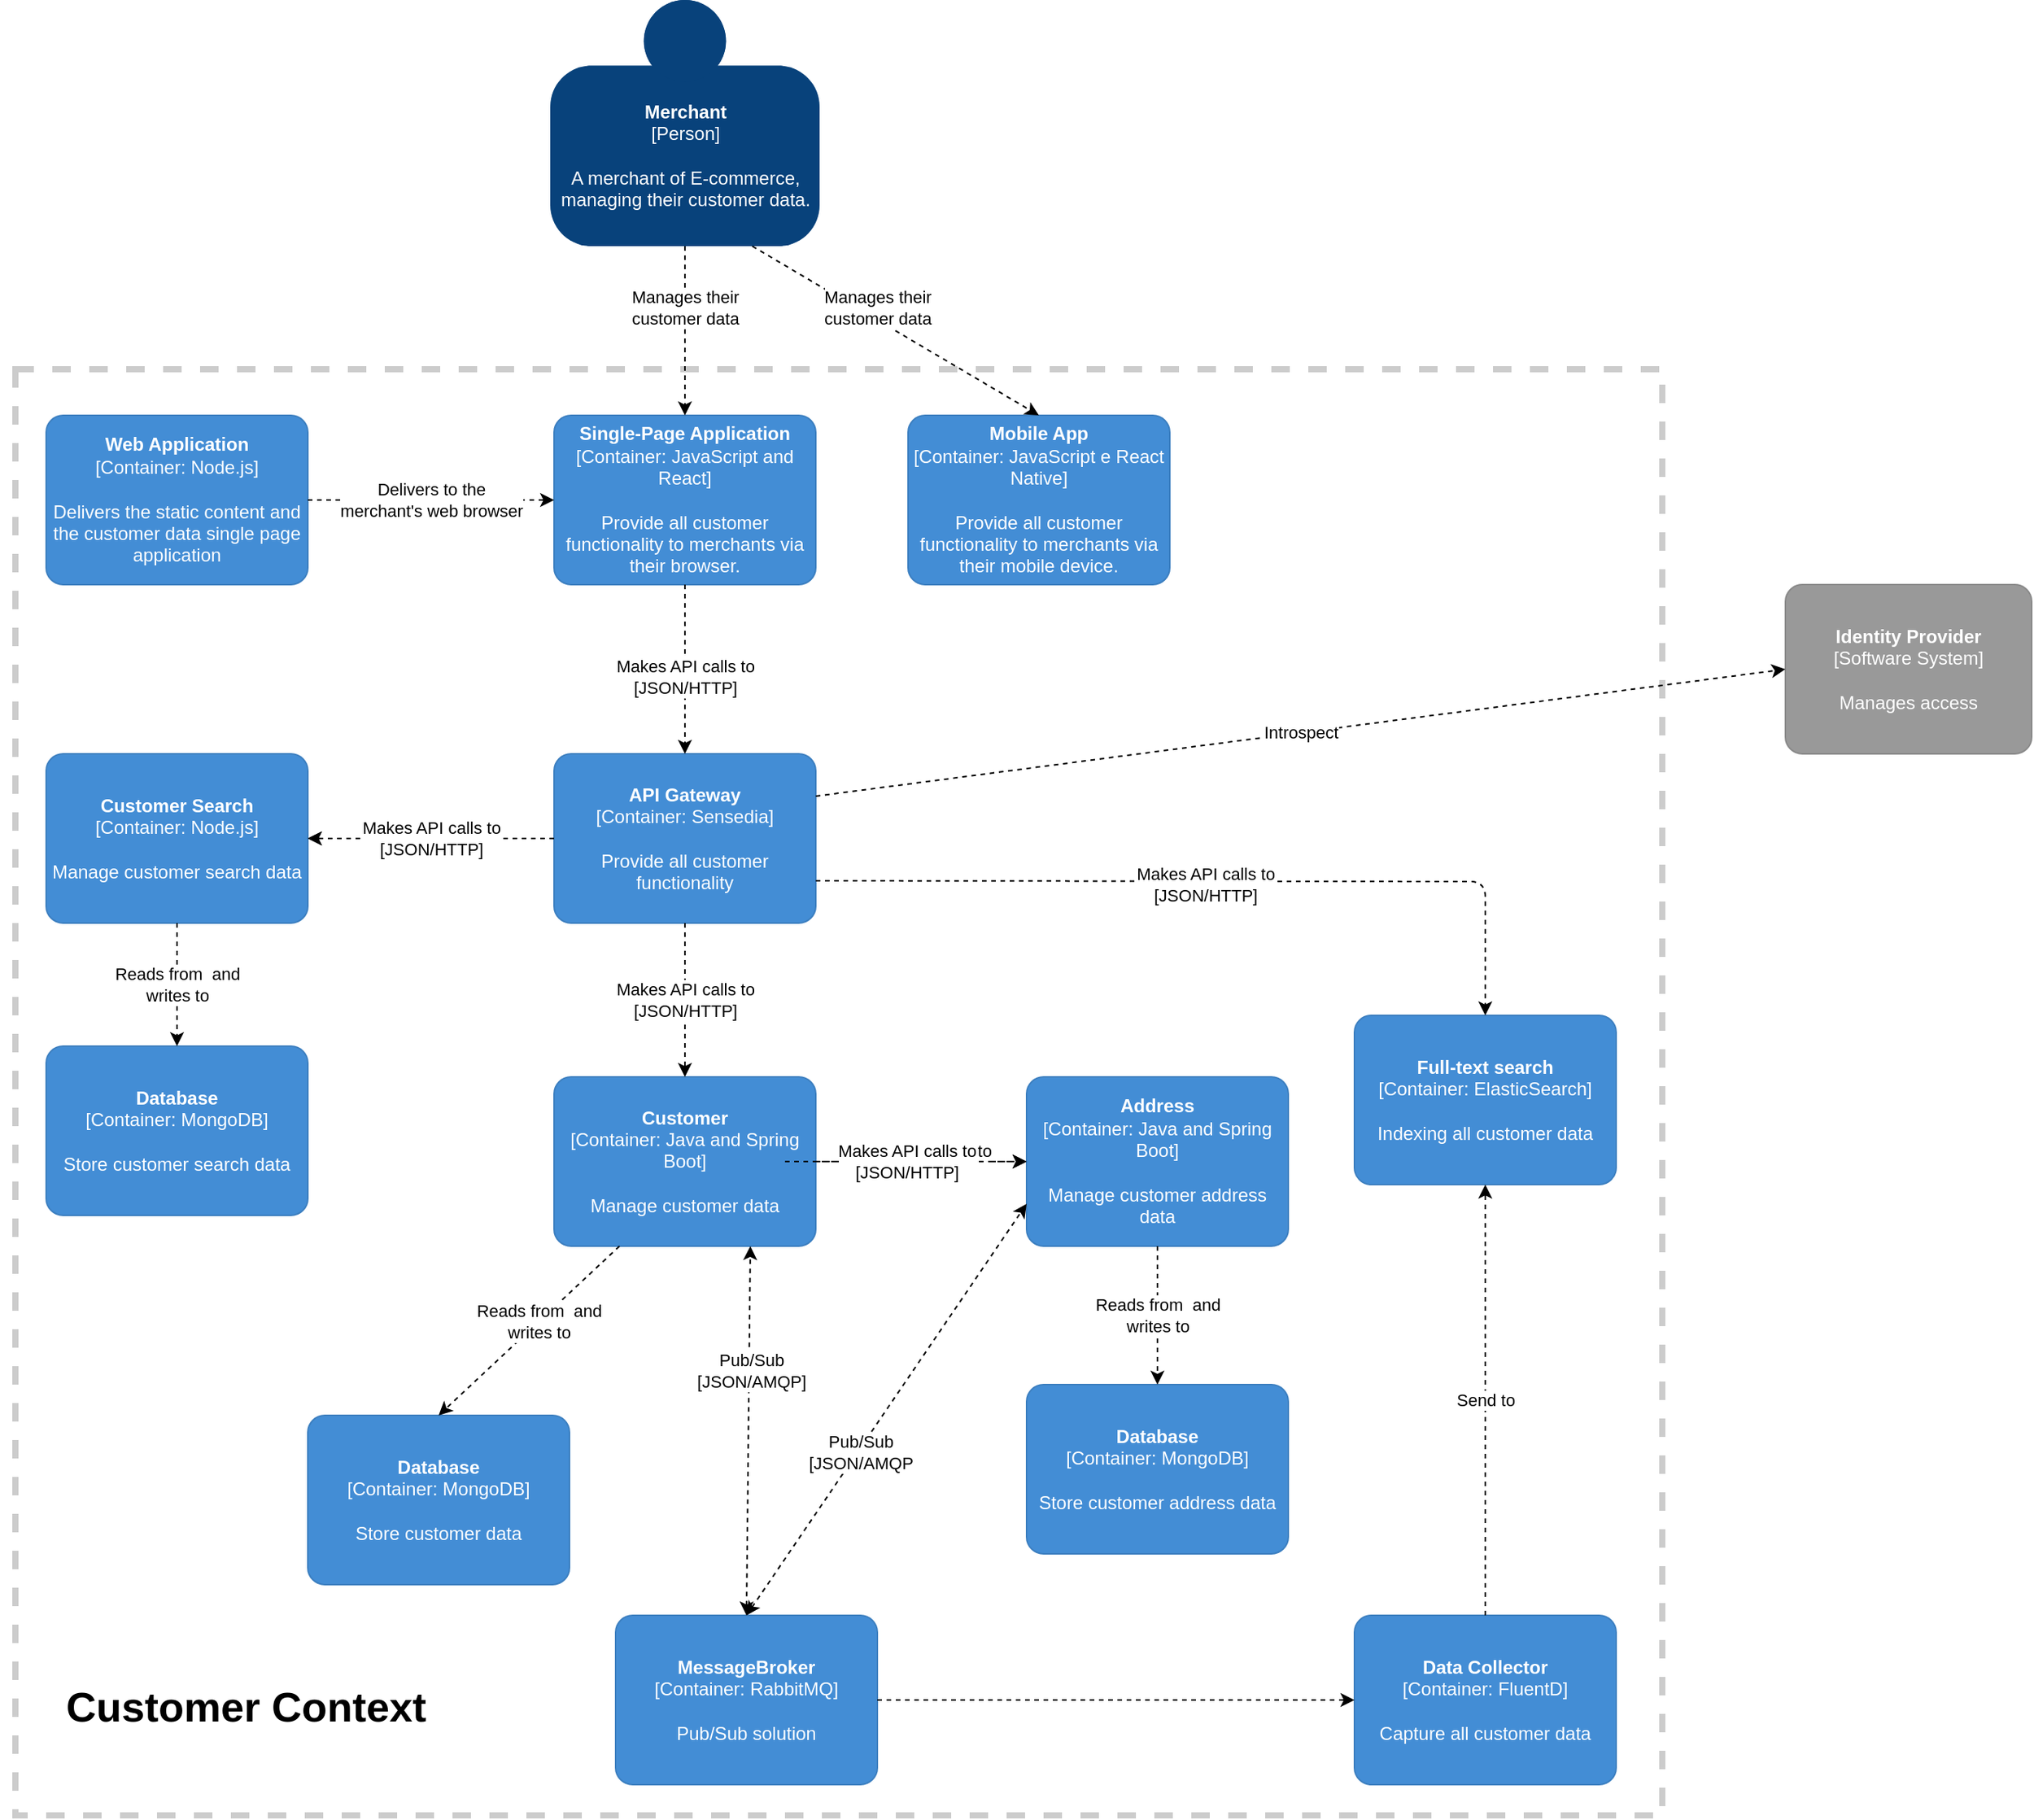 <mxfile version="14.9.6" type="device"><diagram id="EVi6C37idkVTKOaVxzYf" name="Página-1"><mxGraphModel dx="1038" dy="607" grid="1" gridSize="10" guides="1" tooltips="1" connect="1" arrows="1" fold="1" page="1" pageScale="1" pageWidth="827" pageHeight="1169" math="0" shadow="0"><root><mxCell id="0"/><mxCell id="1" parent="0"/><mxCell id="Vk4aWiDyksBkygMRStGe-37" value="" style="rounded=0;whiteSpace=wrap;html=1;fillColor=none;strokeWidth=4;dashed=1;perimeterSpacing=0;strokeColor=#CCCCCC;" parent="1" vertex="1"><mxGeometry x="20" y="270" width="1070" height="940" as="geometry"/></mxCell><object placeholders="1" c4Name="Single-Page Application" c4Type="Container" c4Technology="JavaScript and React" c4Description="Provide all customer functionality to merchants via their browser." label="&lt;b&gt;%c4Name%&lt;/b&gt;&lt;div&gt;[%c4Type%: %c4Technology%]&lt;/div&gt;&lt;br&gt;&lt;div&gt;%c4Description%&lt;/div&gt;" id="Vk4aWiDyksBkygMRStGe-1"><mxCell style="rounded=1;whiteSpace=wrap;html=1;labelBackgroundColor=none;fillColor=#438DD5;fontColor=#ffffff;align=center;arcSize=10;strokeColor=#3C7FC0;metaEdit=1;metaData={&quot;c4Type&quot;:{&quot;editable&quot;:false}};points=[[0.25,0,0],[0.5,0,0],[0.75,0,0],[1,0.25,0],[1,0.5,0],[1,0.75,0],[0.75,1,0],[0.5,1,0],[0.25,1,0],[0,0.75,0],[0,0.5,0],[0,0.25,0]];" parent="1" vertex="1"><mxGeometry x="370" y="300" width="170" height="110" as="geometry"/></mxCell></object><object c4Name="Merchant" c4Type="Person" c4Description="A merchant of E-commerce, &#10;managing their customer data." label="&lt;b&gt;%c4Name%&lt;/b&gt;&lt;div&gt;[%c4Type%]&lt;/div&gt;&lt;br&gt;&lt;div&gt;%c4Description%&lt;/div&gt;" placeholders="1" id="Vk4aWiDyksBkygMRStGe-2"><mxCell style="html=1;dashed=0;whitespace=wrap;fillColor=#08427b;strokeColor=none;fontColor=#ffffff;shape=mxgraph.c4.person;align=center;metaEdit=1;points=[[0.5,0,0],[1,0.5,0],[1,0.75,0],[0.75,1,0],[0.5,1,0],[0.25,1,0],[0,0.75,0],[0,0.5,0]];metaData={&quot;c4Type&quot;:{&quot;editable&quot;:false}};" parent="1" vertex="1"><mxGeometry x="367.5" y="30" width="175" height="160" as="geometry"/></mxCell></object><object placeholders="1" c4Name="Mobile App" c4Type="Container" c4Technology="JavaScript e React Native" c4Description="Provide all customer functionality to merchants via their mobile device." label="&lt;b&gt;%c4Name%&lt;/b&gt;&lt;div&gt;[%c4Type%: %c4Technology%]&lt;/div&gt;&lt;br&gt;&lt;div&gt;%c4Description%&lt;/div&gt;" id="Vk4aWiDyksBkygMRStGe-3"><mxCell style="rounded=1;whiteSpace=wrap;html=1;labelBackgroundColor=none;fillColor=#438DD5;fontColor=#ffffff;align=center;arcSize=10;strokeColor=#3C7FC0;metaEdit=1;metaData={&quot;c4Type&quot;:{&quot;editable&quot;:false}};points=[[0.25,0,0],[0.5,0,0],[0.75,0,0],[1,0.25,0],[1,0.5,0],[1,0.75,0],[0.75,1,0],[0.5,1,0],[0.25,1,0],[0,0.75,0],[0,0.5,0],[0,0.25,0]];" parent="1" vertex="1"><mxGeometry x="600" y="300" width="170" height="110" as="geometry"/></mxCell></object><object placeholders="1" c4Name="Web Application" c4Type="Container" c4Technology="Node.js" c4Description="Delivers the static content and the customer data single page application" label="&lt;b&gt;%c4Name%&lt;/b&gt;&lt;div&gt;[%c4Type%: %c4Technology%]&lt;/div&gt;&lt;br&gt;&lt;div&gt;%c4Description%&lt;/div&gt;" id="Vk4aWiDyksBkygMRStGe-4"><mxCell style="rounded=1;whiteSpace=wrap;html=1;labelBackgroundColor=none;fillColor=#438DD5;fontColor=#ffffff;align=center;arcSize=10;strokeColor=#3C7FC0;metaEdit=1;metaData={&quot;c4Type&quot;:{&quot;editable&quot;:false}};points=[[0.25,0,0],[0.5,0,0],[0.75,0,0],[1,0.25,0],[1,0.5,0],[1,0.75,0],[0.75,1,0],[0.5,1,0],[0.25,1,0],[0,0.75,0],[0,0.5,0],[0,0.25,0]];" parent="1" vertex="1"><mxGeometry x="40" y="300" width="170" height="110" as="geometry"/></mxCell></object><mxCell id="Vk4aWiDyksBkygMRStGe-6" value="Delivers to the &lt;br&gt;merchant's web browser" style="endArrow=classic;html=1;exitX=1;exitY=0.5;exitDx=0;exitDy=0;exitPerimeter=0;entryX=0;entryY=0.5;entryDx=0;entryDy=0;entryPerimeter=0;dashed=1;" parent="1" source="Vk4aWiDyksBkygMRStGe-4" target="Vk4aWiDyksBkygMRStGe-1" edge="1"><mxGeometry width="50" height="50" relative="1" as="geometry"><mxPoint x="250" y="470" as="sourcePoint"/><mxPoint x="300" y="420" as="targetPoint"/><mxPoint as="offset"/></mxGeometry></mxCell><mxCell id="Vk4aWiDyksBkygMRStGe-7" value="&lt;span style=&quot;color: rgb(0 , 0 , 0) ; font-family: &amp;#34;helvetica&amp;#34; ; font-size: 11px ; font-style: normal ; font-weight: 400 ; letter-spacing: normal ; text-align: center ; text-indent: 0px ; text-transform: none ; word-spacing: 0px ; background-color: rgb(255 , 255 , 255) ; display: inline ; float: none&quot;&gt;Manages their&lt;/span&gt;&lt;br style=&quot;color: rgb(0 , 0 , 0) ; font-family: &amp;#34;helvetica&amp;#34; ; font-size: 11px ; font-style: normal ; font-weight: 400 ; letter-spacing: normal ; text-align: center ; text-indent: 0px ; text-transform: none ; word-spacing: 0px&quot;&gt;&lt;span style=&quot;color: rgb(0 , 0 , 0) ; font-family: &amp;#34;helvetica&amp;#34; ; font-size: 11px ; font-style: normal ; font-weight: 400 ; letter-spacing: normal ; text-align: center ; text-indent: 0px ; text-transform: none ; word-spacing: 0px ; background-color: rgb(255 , 255 , 255) ; display: inline ; float: none&quot;&gt;customer data&lt;/span&gt;" style="endArrow=classic;html=1;dashed=1;exitX=0.5;exitY=1;exitDx=0;exitDy=0;exitPerimeter=0;entryX=0.5;entryY=0;entryDx=0;entryDy=0;entryPerimeter=0;" parent="1" source="Vk4aWiDyksBkygMRStGe-2" target="Vk4aWiDyksBkygMRStGe-1" edge="1"><mxGeometry x="-0.273" width="50" height="50" relative="1" as="geometry"><mxPoint x="590" y="260" as="sourcePoint"/><mxPoint x="640" y="210" as="targetPoint"/><Array as="points"><mxPoint x="455" y="240"/></Array><mxPoint as="offset"/></mxGeometry></mxCell><mxCell id="Vk4aWiDyksBkygMRStGe-8" value="Manages their &lt;br&gt;customer data" style="endArrow=classic;html=1;dashed=1;exitX=0.75;exitY=1;exitDx=0;exitDy=0;exitPerimeter=0;entryX=0.5;entryY=0;entryDx=0;entryDy=0;entryPerimeter=0;" parent="1" source="Vk4aWiDyksBkygMRStGe-2" target="Vk4aWiDyksBkygMRStGe-3" edge="1"><mxGeometry x="-0.165" y="7" width="50" height="50" relative="1" as="geometry"><mxPoint x="630" y="260" as="sourcePoint"/><mxPoint x="680" y="210" as="targetPoint"/><mxPoint as="offset"/></mxGeometry></mxCell><object placeholders="1" c4Name="API Gateway" c4Type="Container" c4Technology="Sensedia" c4Description="Provide all customer functionality" label="&lt;b&gt;%c4Name%&lt;/b&gt;&lt;div&gt;[%c4Type%: %c4Technology%]&lt;/div&gt;&lt;br&gt;&lt;div&gt;%c4Description%&lt;/div&gt;" id="Vk4aWiDyksBkygMRStGe-9"><mxCell style="rounded=1;whiteSpace=wrap;html=1;labelBackgroundColor=none;fillColor=#438DD5;fontColor=#ffffff;align=center;arcSize=10;strokeColor=#3C7FC0;metaEdit=1;metaData={&quot;c4Type&quot;:{&quot;editable&quot;:false}};points=[[0.25,0,0],[0.5,0,0],[0.75,0,0],[1,0.25,0],[1,0.5,0],[1,0.75,0],[0.75,1,0],[0.5,1,0],[0.25,1,0],[0,0.75,0],[0,0.5,0],[0,0.25,0]];" parent="1" vertex="1"><mxGeometry x="370" y="520" width="170" height="110" as="geometry"/></mxCell></object><mxCell id="Vk4aWiDyksBkygMRStGe-10" value="Makes API calls to&lt;br&gt;[JSON/HTTP]" style="endArrow=classic;html=1;dashed=1;exitX=0.5;exitY=1;exitDx=0;exitDy=0;exitPerimeter=0;entryX=0.5;entryY=0;entryDx=0;entryDy=0;entryPerimeter=0;" parent="1" source="Vk4aWiDyksBkygMRStGe-1" target="Vk4aWiDyksBkygMRStGe-9" edge="1"><mxGeometry x="0.091" width="50" height="50" relative="1" as="geometry"><mxPoint x="600" y="540" as="sourcePoint"/><mxPoint x="650" y="490" as="targetPoint"/><mxPoint as="offset"/></mxGeometry></mxCell><object placeholders="1" c4Name="Identity Provider" c4Type="Software System" c4Description="Manages access" label="&lt;b&gt;%c4Name%&lt;/b&gt;&lt;div&gt;[%c4Type%]&lt;/div&gt;&lt;br&gt;&lt;div&gt;%c4Description%&lt;/div&gt;" id="Vk4aWiDyksBkygMRStGe-11"><mxCell style="rounded=1;whiteSpace=wrap;html=1;labelBackgroundColor=none;fillColor=#999999;fontColor=#ffffff;align=center;arcSize=10;strokeColor=#8A8A8A;metaEdit=1;metaData={&quot;c4Type&quot;:{&quot;editable&quot;:false}};points=[[0.25,0,0],[0.5,0,0],[0.75,0,0],[1,0.25,0],[1,0.5,0],[1,0.75,0],[0.75,1,0],[0.5,1,0],[0.25,1,0],[0,0.75,0],[0,0.5,0],[0,0.25,0]];" parent="1" vertex="1"><mxGeometry x="1170" y="410" width="160" height="110.0" as="geometry"/></mxCell></object><mxCell id="Vk4aWiDyksBkygMRStGe-12" value="Introspect" style="endArrow=classic;html=1;dashed=1;exitX=1;exitY=0.25;exitDx=0;exitDy=0;exitPerimeter=0;entryX=0;entryY=0.5;entryDx=0;entryDy=0;entryPerimeter=0;" parent="1" source="Vk4aWiDyksBkygMRStGe-9" target="Vk4aWiDyksBkygMRStGe-11" edge="1"><mxGeometry width="50" height="50" relative="1" as="geometry"><mxPoint x="630" y="570" as="sourcePoint"/><mxPoint x="680" y="520" as="targetPoint"/></mxGeometry></mxCell><object placeholders="1" c4Name="Customer" c4Type="Container" c4Technology="Java and Spring Boot" c4Description="Manage customer data" label="&lt;b&gt;%c4Name%&lt;/b&gt;&lt;div&gt;[%c4Type%: %c4Technology%]&lt;/div&gt;&lt;br&gt;&lt;div&gt;%c4Description%&lt;/div&gt;" id="Vk4aWiDyksBkygMRStGe-13"><mxCell style="rounded=1;whiteSpace=wrap;html=1;labelBackgroundColor=none;fillColor=#438DD5;fontColor=#ffffff;align=center;arcSize=10;strokeColor=#3C7FC0;metaEdit=1;metaData={&quot;c4Type&quot;:{&quot;editable&quot;:false}};points=[[0.25,0,0],[0.5,0,0],[0.75,0,0],[1,0.25,0],[1,0.5,0],[1,0.75,0],[0.75,1,0],[0.5,1,0],[0.25,1,0],[0,0.75,0],[0,0.5,0],[0,0.25,0]];" parent="1" vertex="1"><mxGeometry x="370" y="730" width="170" height="110" as="geometry"/></mxCell></object><object placeholders="1" c4Name="Database" c4Type="Container" c4Technology="MongoDB" c4Description="Store customer data" label="&lt;b&gt;%c4Name%&lt;/b&gt;&lt;div&gt;[%c4Type%: %c4Technology%]&lt;/div&gt;&lt;br&gt;&lt;div&gt;%c4Description%&lt;/div&gt;" id="Vk4aWiDyksBkygMRStGe-14"><mxCell style="rounded=1;whiteSpace=wrap;html=1;labelBackgroundColor=none;fillColor=#438DD5;fontColor=#ffffff;align=center;arcSize=10;strokeColor=#3C7FC0;metaEdit=1;metaData={&quot;c4Type&quot;:{&quot;editable&quot;:false}};points=[[0.25,0,0],[0.5,0,0],[0.75,0,0],[1,0.25,0],[1,0.5,0],[1,0.75,0],[0.75,1,0],[0.5,1,0],[0.25,1,0],[0,0.75,0],[0,0.5,0],[0,0.25,0]];" parent="1" vertex="1"><mxGeometry x="210" y="950" width="170" height="110" as="geometry"/></mxCell></object><mxCell id="Vk4aWiDyksBkygMRStGe-15" value="Reads from&amp;nbsp; and &lt;br&gt;writes to" style="endArrow=classic;html=1;dashed=1;exitX=0.25;exitY=1;exitDx=0;exitDy=0;exitPerimeter=0;entryX=0.5;entryY=0;entryDx=0;entryDy=0;entryPerimeter=0;" parent="1" source="Vk4aWiDyksBkygMRStGe-13" target="Vk4aWiDyksBkygMRStGe-14" edge="1"><mxGeometry x="-0.111" width="50" height="50" relative="1" as="geometry"><mxPoint x="627.5" y="910" as="sourcePoint"/><mxPoint x="677.5" y="860" as="targetPoint"/><mxPoint as="offset"/></mxGeometry></mxCell><mxCell id="Vk4aWiDyksBkygMRStGe-16" value="&lt;span style=&quot;color: rgb(0 , 0 , 0) ; font-family: &amp;#34;helvetica&amp;#34; ; font-size: 11px ; font-style: normal ; font-weight: 400 ; letter-spacing: normal ; text-align: center ; text-indent: 0px ; text-transform: none ; word-spacing: 0px ; background-color: rgb(255 , 255 , 255) ; display: inline ; float: none&quot;&gt;Makes API calls to&lt;/span&gt;&lt;br style=&quot;color: rgb(0 , 0 , 0) ; font-family: &amp;#34;helvetica&amp;#34; ; font-size: 11px ; font-style: normal ; font-weight: 400 ; letter-spacing: normal ; text-align: center ; text-indent: 0px ; text-transform: none ; word-spacing: 0px&quot;&gt;&lt;span style=&quot;color: rgb(0 , 0 , 0) ; font-family: &amp;#34;helvetica&amp;#34; ; font-size: 11px ; font-style: normal ; font-weight: 400 ; letter-spacing: normal ; text-align: center ; text-indent: 0px ; text-transform: none ; word-spacing: 0px ; background-color: rgb(255 , 255 , 255) ; display: inline ; float: none&quot;&gt;[JSON/HTTP]&lt;/span&gt;" style="endArrow=classic;html=1;dashed=1;exitX=0.5;exitY=1;exitDx=0;exitDy=0;exitPerimeter=0;entryX=0.5;entryY=0;entryDx=0;entryDy=0;entryPerimeter=0;" parent="1" source="Vk4aWiDyksBkygMRStGe-9" target="Vk4aWiDyksBkygMRStGe-13" edge="1"><mxGeometry width="50" height="50" relative="1" as="geometry"><mxPoint x="620" y="750" as="sourcePoint"/><mxPoint x="670" y="700" as="targetPoint"/><mxPoint as="offset"/></mxGeometry></mxCell><object placeholders="1" c4Name="Customer Search" c4Type="Container" c4Technology="Node.js" c4Description="Manage customer search data" label="&lt;b&gt;%c4Name%&lt;/b&gt;&lt;div&gt;[%c4Type%: %c4Technology%]&lt;/div&gt;&lt;br&gt;&lt;div&gt;%c4Description%&lt;/div&gt;" id="Vk4aWiDyksBkygMRStGe-17"><mxCell style="rounded=1;whiteSpace=wrap;html=1;labelBackgroundColor=none;fillColor=#438DD5;fontColor=#ffffff;align=center;arcSize=10;strokeColor=#3C7FC0;metaEdit=1;metaData={&quot;c4Type&quot;:{&quot;editable&quot;:false}};points=[[0.25,0,0],[0.5,0,0],[0.75,0,0],[1,0.25,0],[1,0.5,0],[1,0.75,0],[0.75,1,0],[0.5,1,0],[0.25,1,0],[0,0.75,0],[0,0.5,0],[0,0.25,0]];" parent="1" vertex="1"><mxGeometry x="40" y="520" width="170" height="110" as="geometry"/></mxCell></object><mxCell id="Vk4aWiDyksBkygMRStGe-18" value="&#10;&#10;&lt;span style=&quot;color: rgb(0, 0, 0); font-size: 11px; font-style: normal; font-weight: 400; letter-spacing: normal; text-align: center; text-indent: 0px; text-transform: none; word-spacing: 0px; background-color: rgb(255, 255, 255); font-family: helvetica; display: inline; float: none;&quot;&gt;Makes API calls to&lt;/span&gt;&lt;br style=&quot;color: rgb(0, 0, 0); font-size: 11px; font-style: normal; font-weight: 400; letter-spacing: normal; text-align: center; text-indent: 0px; text-transform: none; word-spacing: 0px; font-family: helvetica;&quot;&gt;&lt;span style=&quot;color: rgb(0, 0, 0); font-size: 11px; font-style: normal; font-weight: 400; letter-spacing: normal; text-align: center; text-indent: 0px; text-transform: none; word-spacing: 0px; background-color: rgb(255, 255, 255); font-family: helvetica; display: inline; float: none;&quot;&gt;[JSON/HTTP]&lt;/span&gt;&#10;&#10;" style="endArrow=classic;html=1;dashed=1;entryX=1;entryY=0.5;entryDx=0;entryDy=0;entryPerimeter=0;exitX=0;exitY=0.5;exitDx=0;exitDy=0;exitPerimeter=0;" parent="1" source="Vk4aWiDyksBkygMRStGe-9" target="Vk4aWiDyksBkygMRStGe-17" edge="1"><mxGeometry width="50" height="50" relative="1" as="geometry"><mxPoint x="280" y="680" as="sourcePoint"/><mxPoint x="330" y="630" as="targetPoint"/></mxGeometry></mxCell><object placeholders="1" c4Name="Database" c4Type="Container" c4Technology="MongoDB" c4Description="Store customer search data" label="&lt;b&gt;%c4Name%&lt;/b&gt;&lt;div&gt;[%c4Type%: %c4Technology%]&lt;/div&gt;&lt;br&gt;&lt;div&gt;%c4Description%&lt;/div&gt;" id="Vk4aWiDyksBkygMRStGe-19"><mxCell style="rounded=1;whiteSpace=wrap;html=1;labelBackgroundColor=none;fillColor=#438DD5;fontColor=#ffffff;align=center;arcSize=10;strokeColor=#3C7FC0;metaEdit=1;metaData={&quot;c4Type&quot;:{&quot;editable&quot;:false}};points=[[0.25,0,0],[0.5,0,0],[0.75,0,0],[1,0.25,0],[1,0.5,0],[1,0.75,0],[0.75,1,0],[0.5,1,0],[0.25,1,0],[0,0.75,0],[0,0.5,0],[0,0.25,0]];" parent="1" vertex="1"><mxGeometry x="40" y="710" width="170" height="110" as="geometry"/></mxCell></object><object placeholders="1" c4Name="Address" c4Type="Container" c4Technology="Java and Spring Boot" c4Description="Manage customer address data" label="&lt;b&gt;%c4Name%&lt;/b&gt;&lt;div&gt;[%c4Type%: %c4Technology%]&lt;/div&gt;&lt;br&gt;&lt;div&gt;%c4Description%&lt;/div&gt;" id="Vk4aWiDyksBkygMRStGe-21"><mxCell style="rounded=1;whiteSpace=wrap;html=1;labelBackgroundColor=none;fillColor=#438DD5;fontColor=#ffffff;align=center;arcSize=10;strokeColor=#3C7FC0;metaEdit=1;metaData={&quot;c4Type&quot;:{&quot;editable&quot;:false}};points=[[0.25,0,0],[0.5,0,0],[0.75,0,0],[1,0.25,0],[1,0.5,0],[1,0.75,0],[0.75,1,0],[0.5,1,0],[0.25,1,0],[0,0.75,0],[0,0.5,0],[0,0.25,0]];" parent="1" vertex="1"><mxGeometry x="677" y="730" width="170" height="110" as="geometry"/></mxCell></object><object placeholders="1" c4Name="Database" c4Type="Container" c4Technology="MongoDB" c4Description="Store customer address data" label="&lt;b&gt;%c4Name%&lt;/b&gt;&lt;div&gt;[%c4Type%: %c4Technology%]&lt;/div&gt;&lt;br&gt;&lt;div&gt;%c4Description%&lt;/div&gt;" id="Vk4aWiDyksBkygMRStGe-22"><mxCell style="rounded=1;whiteSpace=wrap;html=1;labelBackgroundColor=none;fillColor=#438DD5;fontColor=#ffffff;align=center;arcSize=10;strokeColor=#3C7FC0;metaEdit=1;metaData={&quot;c4Type&quot;:{&quot;editable&quot;:false}};points=[[0.25,0,0],[0.5,0,0],[0.75,0,0],[1,0.25,0],[1,0.5,0],[1,0.75,0],[0.75,1,0],[0.5,1,0],[0.25,1,0],[0,0.75,0],[0,0.5,0],[0,0.25,0]];" parent="1" vertex="1"><mxGeometry x="677" y="930" width="170" height="110" as="geometry"/></mxCell></object><mxCell id="Vk4aWiDyksBkygMRStGe-23" value="&lt;span style=&quot;color: rgb(0 , 0 , 0) ; font-family: &amp;#34;helvetica&amp;#34; ; font-size: 11px ; font-style: normal ; font-weight: 400 ; letter-spacing: normal ; text-align: center ; text-indent: 0px ; text-transform: none ; word-spacing: 0px ; background-color: rgb(255 , 255 , 255) ; display: inline ; float: none&quot;&gt;Reads from&amp;nbsp; and&lt;/span&gt;&lt;br style=&quot;color: rgb(0 , 0 , 0) ; font-family: &amp;#34;helvetica&amp;#34; ; font-size: 11px ; font-style: normal ; font-weight: 400 ; letter-spacing: normal ; text-align: center ; text-indent: 0px ; text-transform: none ; word-spacing: 0px&quot;&gt;&lt;span style=&quot;color: rgb(0 , 0 , 0) ; font-family: &amp;#34;helvetica&amp;#34; ; font-size: 11px ; font-style: normal ; font-weight: 400 ; letter-spacing: normal ; text-align: center ; text-indent: 0px ; text-transform: none ; word-spacing: 0px ; background-color: rgb(255 , 255 , 255) ; display: inline ; float: none&quot;&gt;writes to&lt;/span&gt;" style="endArrow=classic;html=1;dashed=1;exitX=0.5;exitY=1;exitDx=0;exitDy=0;exitPerimeter=0;entryX=0.5;entryY=0;entryDx=0;entryDy=0;entryPerimeter=0;" parent="1" source="Vk4aWiDyksBkygMRStGe-21" target="Vk4aWiDyksBkygMRStGe-22" edge="1"><mxGeometry width="50" height="50" relative="1" as="geometry"><mxPoint x="817" y="910" as="sourcePoint"/><mxPoint x="867" y="860" as="targetPoint"/></mxGeometry></mxCell><mxCell id="Vk4aWiDyksBkygMRStGe-24" value="&lt;span style=&quot;color: rgb(0 , 0 , 0) ; font-size: 11px ; font-style: normal ; font-weight: 400 ; letter-spacing: normal ; text-align: center ; text-indent: 0px ; text-transform: none ; word-spacing: 0px ; background-color: rgb(255 , 255 , 255) ; font-family: &amp;#34;helvetica&amp;#34; ; display: inline ; float: none&quot;&gt;Makes API calls to&lt;/span&gt;&lt;br style=&quot;color: rgb(0 , 0 , 0) ; font-size: 11px ; font-style: normal ; font-weight: 400 ; letter-spacing: normal ; text-align: center ; text-indent: 0px ; text-transform: none ; word-spacing: 0px ; font-family: &amp;#34;helvetica&amp;#34;&quot;&gt;&lt;span style=&quot;color: rgb(0 , 0 , 0) ; font-size: 11px ; font-style: normal ; font-weight: 400 ; letter-spacing: normal ; text-align: center ; text-indent: 0px ; text-transform: none ; word-spacing: 0px ; background-color: rgb(255 , 255 , 255) ; font-family: &amp;#34;helvetica&amp;#34; ; display: inline ; float: none&quot;&gt;[JSON/HTTP]&lt;/span&gt;" style="endArrow=classic;html=1;dashed=1;exitX=1;exitY=0.5;exitDx=0;exitDy=0;exitPerimeter=0;entryX=0;entryY=0.5;entryDx=0;entryDy=0;entryPerimeter=0;" parent="1" source="Vk4aWiDyksBkygMRStGe-13" target="Vk4aWiDyksBkygMRStGe-21" edge="1"><mxGeometry width="50" height="50" relative="1" as="geometry"><mxPoint x="560" y="900" as="sourcePoint"/><mxPoint x="610" y="850" as="targetPoint"/></mxGeometry></mxCell><object placeholders="1" c4Name="MessageBroker" c4Type="Container" c4Technology="RabbitMQ" c4Description="Pub/Sub solution" label="&lt;b&gt;%c4Name%&lt;/b&gt;&lt;div&gt;[%c4Type%: %c4Technology%]&lt;/div&gt;&lt;br&gt;&lt;div&gt;%c4Description%&lt;/div&gt;" id="Vk4aWiDyksBkygMRStGe-25"><mxCell style="rounded=1;whiteSpace=wrap;html=1;labelBackgroundColor=none;fillColor=#438DD5;fontColor=#ffffff;align=center;arcSize=10;strokeColor=#3C7FC0;metaEdit=1;metaData={&quot;c4Type&quot;:{&quot;editable&quot;:false}};points=[[0.25,0,0],[0.5,0,0],[0.75,0,0],[1,0.25,0],[1,0.5,0],[1,0.75,0],[0.75,1,0],[0.5,1,0],[0.25,1,0],[0,0.75,0],[0,0.5,0],[0,0.25,0]];" parent="1" vertex="1"><mxGeometry x="410" y="1080" width="170" height="110" as="geometry"/></mxCell></object><mxCell id="Vk4aWiDyksBkygMRStGe-28" value="" style="endArrow=classic;startArrow=classic;html=1;dashed=1;entryX=0;entryY=0.75;entryDx=0;entryDy=0;entryPerimeter=0;exitX=0.5;exitY=0;exitDx=0;exitDy=0;exitPerimeter=0;" parent="1" source="Vk4aWiDyksBkygMRStGe-25" target="Vk4aWiDyksBkygMRStGe-21" edge="1"><mxGeometry width="50" height="50" relative="1" as="geometry"><mxPoint x="510" y="990" as="sourcePoint"/><mxPoint x="560" y="940" as="targetPoint"/></mxGeometry></mxCell><mxCell id="Vk4aWiDyksBkygMRStGe-30" value="Pub/Sub&lt;br&gt;[JSON/AMQP" style="edgeLabel;html=1;align=center;verticalAlign=middle;resizable=0;points=[];" parent="Vk4aWiDyksBkygMRStGe-28" vertex="1" connectable="0"><mxGeometry x="-0.2" y="-1" relative="1" as="geometry"><mxPoint as="offset"/></mxGeometry></mxCell><mxCell id="Vk4aWiDyksBkygMRStGe-29" value="Pub/Sub&lt;br&gt;[JSON/AMQP]" style="endArrow=classic;startArrow=classic;html=1;dashed=1;entryX=0.75;entryY=1;entryDx=0;entryDy=0;entryPerimeter=0;exitX=0.5;exitY=0;exitDx=0;exitDy=0;exitPerimeter=0;" parent="1" source="Vk4aWiDyksBkygMRStGe-25" target="Vk4aWiDyksBkygMRStGe-13" edge="1"><mxGeometry x="0.331" y="-1" width="50" height="50" relative="1" as="geometry"><mxPoint x="520" y="980" as="sourcePoint"/><mxPoint x="570" y="930" as="targetPoint"/><mxPoint as="offset"/></mxGeometry></mxCell><object placeholders="1" c4Name="Data Collector" c4Type="Container" c4Technology="FluentD" c4Description="Capture all customer data" label="&lt;b&gt;%c4Name%&lt;/b&gt;&lt;div&gt;[%c4Type%: %c4Technology%]&lt;/div&gt;&lt;br&gt;&lt;div&gt;%c4Description%&lt;/div&gt;" id="Vk4aWiDyksBkygMRStGe-31"><mxCell style="rounded=1;whiteSpace=wrap;html=1;labelBackgroundColor=none;fillColor=#438DD5;fontColor=#ffffff;align=center;arcSize=10;strokeColor=#3C7FC0;metaEdit=1;metaData={&quot;c4Type&quot;:{&quot;editable&quot;:false}};points=[[0.25,0,0],[0.5,0,0],[0.75,0,0],[1,0.25,0],[1,0.5,0],[1,0.75,0],[0.75,1,0],[0.5,1,0],[0.25,1,0],[0,0.75,0],[0,0.5,0],[0,0.25,0]];" parent="1" vertex="1"><mxGeometry x="890" y="1080" width="170" height="110" as="geometry"/></mxCell></object><mxCell id="Vk4aWiDyksBkygMRStGe-32" value="" style="endArrow=classic;html=1;dashed=1;exitX=1;exitY=0.5;exitDx=0;exitDy=0;exitPerimeter=0;entryX=0;entryY=0.5;entryDx=0;entryDy=0;entryPerimeter=0;" parent="1" source="Vk4aWiDyksBkygMRStGe-25" target="Vk4aWiDyksBkygMRStGe-31" edge="1"><mxGeometry width="50" height="50" relative="1" as="geometry"><mxPoint x="720" y="1140" as="sourcePoint"/><mxPoint x="770" y="1090" as="targetPoint"/></mxGeometry></mxCell><object placeholders="1" c4Name="Full-text search" c4Type="Container" c4Technology="ElasticSearch" c4Description="Indexing all customer data" label="&lt;b&gt;%c4Name%&lt;/b&gt;&lt;div&gt;[%c4Type%: %c4Technology%]&lt;/div&gt;&lt;br&gt;&lt;div&gt;%c4Description%&lt;/div&gt;" id="Vk4aWiDyksBkygMRStGe-33"><mxCell style="rounded=1;whiteSpace=wrap;html=1;labelBackgroundColor=none;fillColor=#438DD5;fontColor=#ffffff;align=center;arcSize=10;strokeColor=#3C7FC0;metaEdit=1;metaData={&quot;c4Type&quot;:{&quot;editable&quot;:false}};points=[[0.25,0,0],[0.5,0,0],[0.75,0,0],[1,0.25,0],[1,0.5,0],[1,0.75,0],[0.75,1,0],[0.5,1,0],[0.25,1,0],[0,0.75,0],[0,0.5,0],[0,0.25,0]];" parent="1" vertex="1"><mxGeometry x="890" y="690" width="170" height="110" as="geometry"/></mxCell></object><mxCell id="Vk4aWiDyksBkygMRStGe-34" value="" style="endArrow=classic;html=1;dashed=1;exitX=1;exitY=0.75;exitDx=0;exitDy=0;exitPerimeter=0;entryX=0.5;entryY=0;entryDx=0;entryDy=0;entryPerimeter=0;" parent="1" source="Vk4aWiDyksBkygMRStGe-9" target="Vk4aWiDyksBkygMRStGe-33" edge="1"><mxGeometry width="50" height="50" relative="1" as="geometry"><mxPoint x="620" y="640" as="sourcePoint"/><mxPoint x="670" y="590" as="targetPoint"/><Array as="points"><mxPoint x="975" y="603"/></Array></mxGeometry></mxCell><mxCell id="Vk4aWiDyksBkygMRStGe-36" value="&lt;span style=&quot;font-family: &amp;#34;helvetica&amp;#34;&quot;&gt;Makes API calls to&lt;/span&gt;&lt;br style=&quot;font-family: &amp;#34;helvetica&amp;#34;&quot;&gt;&lt;span style=&quot;font-family: &amp;#34;helvetica&amp;#34;&quot;&gt;[JSON/HTTP]&lt;/span&gt;" style="edgeLabel;html=1;align=center;verticalAlign=middle;resizable=0;points=[];" parent="Vk4aWiDyksBkygMRStGe-34" vertex="1" connectable="0"><mxGeometry x="-0.033" y="-2" relative="1" as="geometry"><mxPoint as="offset"/></mxGeometry></mxCell><mxCell id="Vk4aWiDyksBkygMRStGe-35" value="Send to" style="endArrow=classic;html=1;dashed=1;entryX=0.5;entryY=1;entryDx=0;entryDy=0;entryPerimeter=0;exitX=0.5;exitY=0;exitDx=0;exitDy=0;exitPerimeter=0;" parent="1" source="Vk4aWiDyksBkygMRStGe-31" target="Vk4aWiDyksBkygMRStGe-33" edge="1"><mxGeometry width="50" height="50" relative="1" as="geometry"><mxPoint x="940" y="940" as="sourcePoint"/><mxPoint x="990" y="890" as="targetPoint"/></mxGeometry></mxCell><mxCell id="Vk4aWiDyksBkygMRStGe-40" value="&lt;font style=&quot;font-size: 27px&quot;&gt;&lt;b&gt;Customer Context&lt;/b&gt;&lt;/font&gt;" style="text;html=1;strokeColor=none;fillColor=none;align=center;verticalAlign=middle;whiteSpace=wrap;rounded=0;dashed=1;" parent="1" vertex="1"><mxGeometry x="10" y="1130" width="320" height="20" as="geometry"/></mxCell><mxCell id="Vk4aWiDyksBkygMRStGe-58" value="&#10;&#10;&lt;span style=&quot;color: rgb(0, 0, 0); font-size: 11px; font-style: normal; font-weight: 400; letter-spacing: normal; text-align: center; text-indent: 0px; text-transform: none; word-spacing: 0px; background-color: rgb(255, 255, 255); font-family: helvetica; display: inline; float: none;&quot;&gt;Makes API calls to&lt;/span&gt;&lt;br style=&quot;color: rgb(0, 0, 0); font-size: 11px; font-style: normal; font-weight: 400; letter-spacing: normal; text-align: center; text-indent: 0px; text-transform: none; word-spacing: 0px; font-family: helvetica;&quot;&gt;&lt;span style=&quot;color: rgb(0, 0, 0); font-size: 11px; font-style: normal; font-weight: 400; letter-spacing: normal; text-align: center; text-indent: 0px; text-transform: none; word-spacing: 0px; background-color: rgb(255, 255, 255); font-family: helvetica; display: inline; float: none;&quot;&gt;[JSON/HTTP]&lt;/span&gt;&#10;&#10;" style="endArrow=classic;html=1;dashed=1;entryX=1;entryY=0.5;entryDx=0;entryDy=0;entryPerimeter=0;exitX=0;exitY=0.5;exitDx=0;exitDy=0;exitPerimeter=0;" parent="1" edge="1"><mxGeometry width="50" height="50" relative="1" as="geometry"><mxPoint x="370" y="575" as="sourcePoint"/><mxPoint x="210" y="575" as="targetPoint"/></mxGeometry></mxCell><mxCell id="Vk4aWiDyksBkygMRStGe-60" value="&lt;span style=&quot;color: rgb(0 , 0 , 0) ; font-family: &amp;#34;helvetica&amp;#34; ; font-size: 11px ; font-style: normal ; font-weight: 400 ; letter-spacing: normal ; text-align: center ; text-indent: 0px ; text-transform: none ; word-spacing: 0px ; background-color: rgb(255 , 255 , 255) ; display: inline ; float: none&quot;&gt;Reads from&amp;nbsp; and &lt;br&gt;writes to&lt;/span&gt;" style="endArrow=classic;html=1;dashed=1;exitX=0.5;exitY=1;exitDx=0;exitDy=0;exitPerimeter=0;entryX=0.5;entryY=0;entryDx=0;entryDy=0;entryPerimeter=0;" parent="1" target="Vk4aWiDyksBkygMRStGe-19" edge="1"><mxGeometry width="50" height="50" relative="1" as="geometry"><mxPoint x="125" y="630" as="sourcePoint"/><mxPoint x="135" y="710" as="targetPoint"/></mxGeometry></mxCell><mxCell id="Vk4aWiDyksBkygMRStGe-64" value="&lt;span style=&quot;color: rgb(0 , 0 , 0) ; font-size: 11px ; font-style: normal ; font-weight: 400 ; letter-spacing: normal ; text-align: center ; text-indent: 0px ; text-transform: none ; word-spacing: 0px ; background-color: rgb(255 , 255 , 255) ; font-family: &amp;#34;helvetica&amp;#34; ; display: inline ; float: none&quot;&gt;Makes API calls to&lt;/span&gt;&lt;br style=&quot;color: rgb(0 , 0 , 0) ; font-size: 11px ; font-style: normal ; font-weight: 400 ; letter-spacing: normal ; text-align: center ; text-indent: 0px ; text-transform: none ; word-spacing: 0px ; font-family: &amp;#34;helvetica&amp;#34;&quot;&gt;&lt;span style=&quot;color: rgb(0 , 0 , 0) ; font-size: 11px ; font-style: normal ; font-weight: 400 ; letter-spacing: normal ; text-align: center ; text-indent: 0px ; text-transform: none ; word-spacing: 0px ; background-color: rgb(255 , 255 , 255) ; font-family: &amp;#34;helvetica&amp;#34; ; display: inline ; float: none&quot;&gt;[JSON/HTTP]&lt;/span&gt;" style="endArrow=classic;html=1;dashed=1;exitX=1;exitY=0.5;exitDx=0;exitDy=0;exitPerimeter=0;entryX=0;entryY=0.5;entryDx=0;entryDy=0;entryPerimeter=0;" parent="1" edge="1"><mxGeometry width="50" height="50" relative="1" as="geometry"><mxPoint x="520" y="785" as="sourcePoint"/><mxPoint x="677" y="785" as="targetPoint"/></mxGeometry></mxCell></root></mxGraphModel></diagram></mxfile>